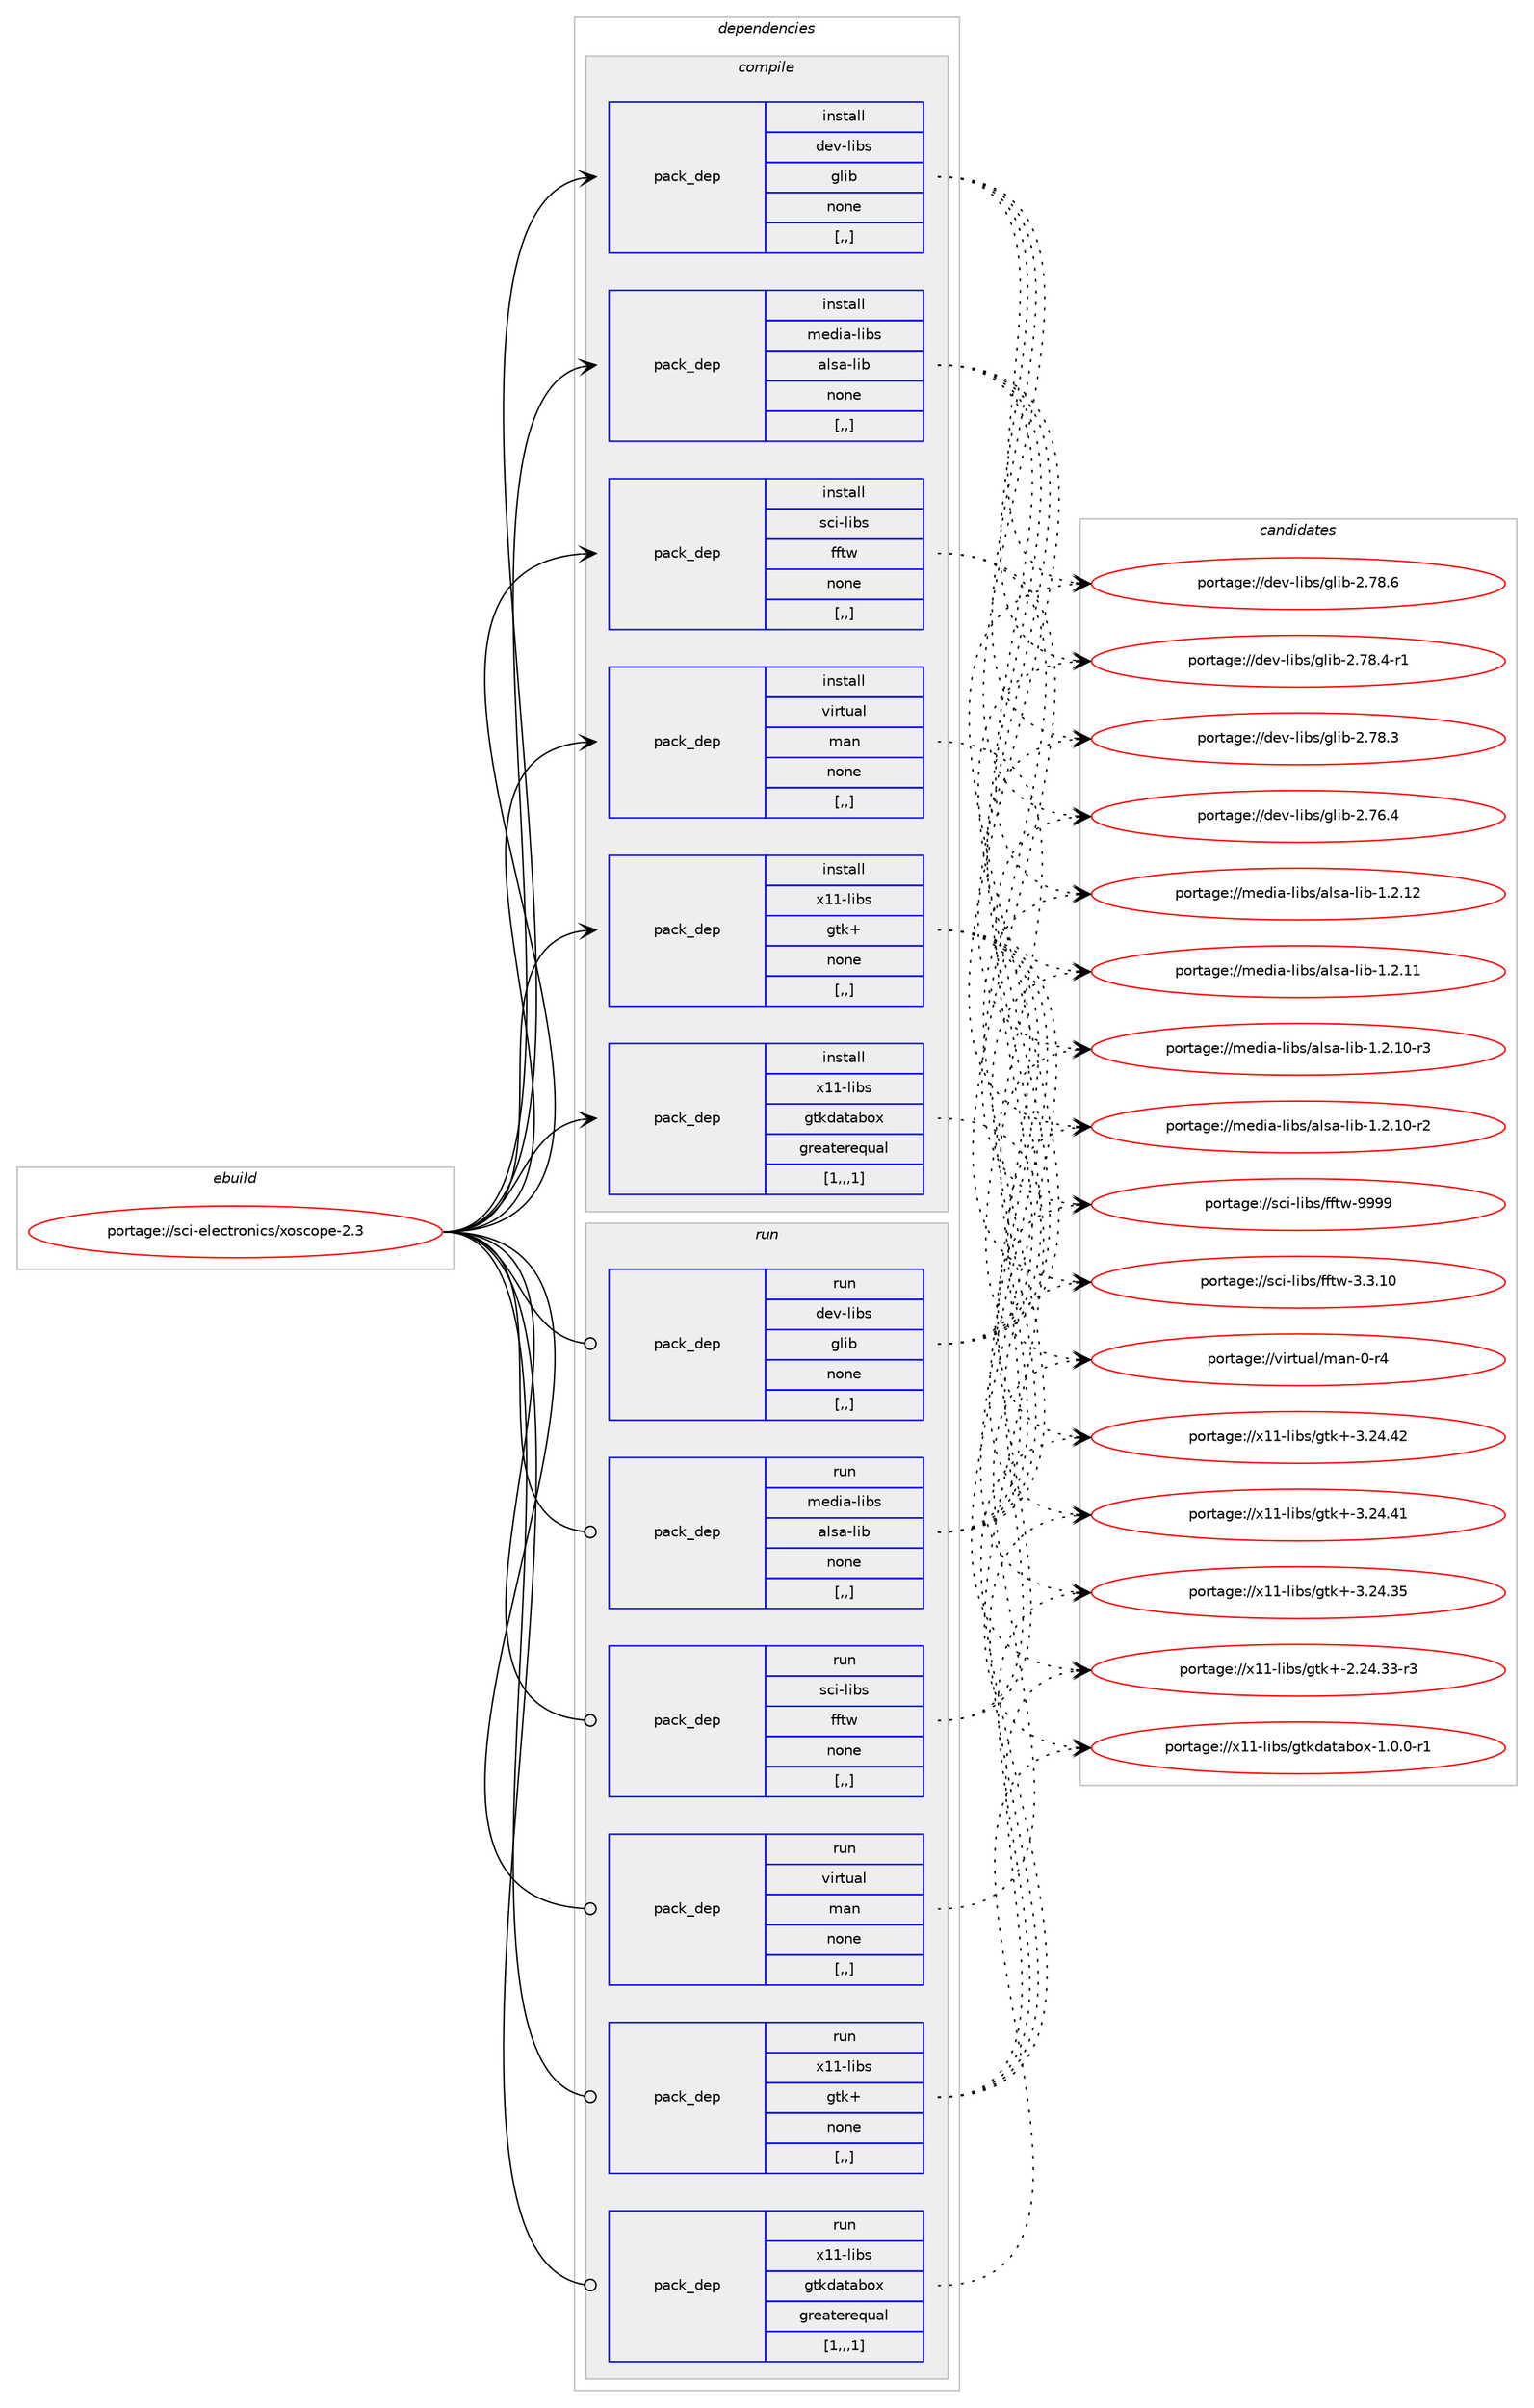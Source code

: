 digraph prolog {

# *************
# Graph options
# *************

newrank=true;
concentrate=true;
compound=true;
graph [rankdir=LR,fontname=Helvetica,fontsize=10,ranksep=1.5];#, ranksep=2.5, nodesep=0.2];
edge  [arrowhead=vee];
node  [fontname=Helvetica,fontsize=10];

# **********
# The ebuild
# **********

subgraph cluster_leftcol {
color=gray;
label=<<i>ebuild</i>>;
id [label="portage://sci-electronics/xoscope-2.3", color=red, width=4, href="../sci-electronics/xoscope-2.3.svg"];
}

# ****************
# The dependencies
# ****************

subgraph cluster_midcol {
color=gray;
label=<<i>dependencies</i>>;
subgraph cluster_compile {
fillcolor="#eeeeee";
style=filled;
label=<<i>compile</i>>;
subgraph pack288409 {
dependency395789 [label=<<TABLE BORDER="0" CELLBORDER="1" CELLSPACING="0" CELLPADDING="4" WIDTH="220"><TR><TD ROWSPAN="6" CELLPADDING="30">pack_dep</TD></TR><TR><TD WIDTH="110">install</TD></TR><TR><TD>dev-libs</TD></TR><TR><TD>glib</TD></TR><TR><TD>none</TD></TR><TR><TD>[,,]</TD></TR></TABLE>>, shape=none, color=blue];
}
id:e -> dependency395789:w [weight=20,style="solid",arrowhead="vee"];
subgraph pack288410 {
dependency395790 [label=<<TABLE BORDER="0" CELLBORDER="1" CELLSPACING="0" CELLPADDING="4" WIDTH="220"><TR><TD ROWSPAN="6" CELLPADDING="30">pack_dep</TD></TR><TR><TD WIDTH="110">install</TD></TR><TR><TD>media-libs</TD></TR><TR><TD>alsa-lib</TD></TR><TR><TD>none</TD></TR><TR><TD>[,,]</TD></TR></TABLE>>, shape=none, color=blue];
}
id:e -> dependency395790:w [weight=20,style="solid",arrowhead="vee"];
subgraph pack288411 {
dependency395791 [label=<<TABLE BORDER="0" CELLBORDER="1" CELLSPACING="0" CELLPADDING="4" WIDTH="220"><TR><TD ROWSPAN="6" CELLPADDING="30">pack_dep</TD></TR><TR><TD WIDTH="110">install</TD></TR><TR><TD>sci-libs</TD></TR><TR><TD>fftw</TD></TR><TR><TD>none</TD></TR><TR><TD>[,,]</TD></TR></TABLE>>, shape=none, color=blue];
}
id:e -> dependency395791:w [weight=20,style="solid",arrowhead="vee"];
subgraph pack288412 {
dependency395792 [label=<<TABLE BORDER="0" CELLBORDER="1" CELLSPACING="0" CELLPADDING="4" WIDTH="220"><TR><TD ROWSPAN="6" CELLPADDING="30">pack_dep</TD></TR><TR><TD WIDTH="110">install</TD></TR><TR><TD>virtual</TD></TR><TR><TD>man</TD></TR><TR><TD>none</TD></TR><TR><TD>[,,]</TD></TR></TABLE>>, shape=none, color=blue];
}
id:e -> dependency395792:w [weight=20,style="solid",arrowhead="vee"];
subgraph pack288413 {
dependency395793 [label=<<TABLE BORDER="0" CELLBORDER="1" CELLSPACING="0" CELLPADDING="4" WIDTH="220"><TR><TD ROWSPAN="6" CELLPADDING="30">pack_dep</TD></TR><TR><TD WIDTH="110">install</TD></TR><TR><TD>x11-libs</TD></TR><TR><TD>gtk+</TD></TR><TR><TD>none</TD></TR><TR><TD>[,,]</TD></TR></TABLE>>, shape=none, color=blue];
}
id:e -> dependency395793:w [weight=20,style="solid",arrowhead="vee"];
subgraph pack288414 {
dependency395794 [label=<<TABLE BORDER="0" CELLBORDER="1" CELLSPACING="0" CELLPADDING="4" WIDTH="220"><TR><TD ROWSPAN="6" CELLPADDING="30">pack_dep</TD></TR><TR><TD WIDTH="110">install</TD></TR><TR><TD>x11-libs</TD></TR><TR><TD>gtkdatabox</TD></TR><TR><TD>greaterequal</TD></TR><TR><TD>[1,,,1]</TD></TR></TABLE>>, shape=none, color=blue];
}
id:e -> dependency395794:w [weight=20,style="solid",arrowhead="vee"];
}
subgraph cluster_compileandrun {
fillcolor="#eeeeee";
style=filled;
label=<<i>compile and run</i>>;
}
subgraph cluster_run {
fillcolor="#eeeeee";
style=filled;
label=<<i>run</i>>;
subgraph pack288415 {
dependency395795 [label=<<TABLE BORDER="0" CELLBORDER="1" CELLSPACING="0" CELLPADDING="4" WIDTH="220"><TR><TD ROWSPAN="6" CELLPADDING="30">pack_dep</TD></TR><TR><TD WIDTH="110">run</TD></TR><TR><TD>dev-libs</TD></TR><TR><TD>glib</TD></TR><TR><TD>none</TD></TR><TR><TD>[,,]</TD></TR></TABLE>>, shape=none, color=blue];
}
id:e -> dependency395795:w [weight=20,style="solid",arrowhead="odot"];
subgraph pack288416 {
dependency395796 [label=<<TABLE BORDER="0" CELLBORDER="1" CELLSPACING="0" CELLPADDING="4" WIDTH="220"><TR><TD ROWSPAN="6" CELLPADDING="30">pack_dep</TD></TR><TR><TD WIDTH="110">run</TD></TR><TR><TD>media-libs</TD></TR><TR><TD>alsa-lib</TD></TR><TR><TD>none</TD></TR><TR><TD>[,,]</TD></TR></TABLE>>, shape=none, color=blue];
}
id:e -> dependency395796:w [weight=20,style="solid",arrowhead="odot"];
subgraph pack288417 {
dependency395797 [label=<<TABLE BORDER="0" CELLBORDER="1" CELLSPACING="0" CELLPADDING="4" WIDTH="220"><TR><TD ROWSPAN="6" CELLPADDING="30">pack_dep</TD></TR><TR><TD WIDTH="110">run</TD></TR><TR><TD>sci-libs</TD></TR><TR><TD>fftw</TD></TR><TR><TD>none</TD></TR><TR><TD>[,,]</TD></TR></TABLE>>, shape=none, color=blue];
}
id:e -> dependency395797:w [weight=20,style="solid",arrowhead="odot"];
subgraph pack288418 {
dependency395798 [label=<<TABLE BORDER="0" CELLBORDER="1" CELLSPACING="0" CELLPADDING="4" WIDTH="220"><TR><TD ROWSPAN="6" CELLPADDING="30">pack_dep</TD></TR><TR><TD WIDTH="110">run</TD></TR><TR><TD>virtual</TD></TR><TR><TD>man</TD></TR><TR><TD>none</TD></TR><TR><TD>[,,]</TD></TR></TABLE>>, shape=none, color=blue];
}
id:e -> dependency395798:w [weight=20,style="solid",arrowhead="odot"];
subgraph pack288419 {
dependency395799 [label=<<TABLE BORDER="0" CELLBORDER="1" CELLSPACING="0" CELLPADDING="4" WIDTH="220"><TR><TD ROWSPAN="6" CELLPADDING="30">pack_dep</TD></TR><TR><TD WIDTH="110">run</TD></TR><TR><TD>x11-libs</TD></TR><TR><TD>gtk+</TD></TR><TR><TD>none</TD></TR><TR><TD>[,,]</TD></TR></TABLE>>, shape=none, color=blue];
}
id:e -> dependency395799:w [weight=20,style="solid",arrowhead="odot"];
subgraph pack288420 {
dependency395800 [label=<<TABLE BORDER="0" CELLBORDER="1" CELLSPACING="0" CELLPADDING="4" WIDTH="220"><TR><TD ROWSPAN="6" CELLPADDING="30">pack_dep</TD></TR><TR><TD WIDTH="110">run</TD></TR><TR><TD>x11-libs</TD></TR><TR><TD>gtkdatabox</TD></TR><TR><TD>greaterequal</TD></TR><TR><TD>[1,,,1]</TD></TR></TABLE>>, shape=none, color=blue];
}
id:e -> dependency395800:w [weight=20,style="solid",arrowhead="odot"];
}
}

# **************
# The candidates
# **************

subgraph cluster_choices {
rank=same;
color=gray;
label=<<i>candidates</i>>;

subgraph choice288409 {
color=black;
nodesep=1;
choice1001011184510810598115471031081059845504655564654 [label="portage://dev-libs/glib-2.78.6", color=red, width=4,href="../dev-libs/glib-2.78.6.svg"];
choice10010111845108105981154710310810598455046555646524511449 [label="portage://dev-libs/glib-2.78.4-r1", color=red, width=4,href="../dev-libs/glib-2.78.4-r1.svg"];
choice1001011184510810598115471031081059845504655564651 [label="portage://dev-libs/glib-2.78.3", color=red, width=4,href="../dev-libs/glib-2.78.3.svg"];
choice1001011184510810598115471031081059845504655544652 [label="portage://dev-libs/glib-2.76.4", color=red, width=4,href="../dev-libs/glib-2.76.4.svg"];
dependency395789:e -> choice1001011184510810598115471031081059845504655564654:w [style=dotted,weight="100"];
dependency395789:e -> choice10010111845108105981154710310810598455046555646524511449:w [style=dotted,weight="100"];
dependency395789:e -> choice1001011184510810598115471031081059845504655564651:w [style=dotted,weight="100"];
dependency395789:e -> choice1001011184510810598115471031081059845504655544652:w [style=dotted,weight="100"];
}
subgraph choice288410 {
color=black;
nodesep=1;
choice109101100105974510810598115479710811597451081059845494650464950 [label="portage://media-libs/alsa-lib-1.2.12", color=red, width=4,href="../media-libs/alsa-lib-1.2.12.svg"];
choice109101100105974510810598115479710811597451081059845494650464949 [label="portage://media-libs/alsa-lib-1.2.11", color=red, width=4,href="../media-libs/alsa-lib-1.2.11.svg"];
choice1091011001059745108105981154797108115974510810598454946504649484511451 [label="portage://media-libs/alsa-lib-1.2.10-r3", color=red, width=4,href="../media-libs/alsa-lib-1.2.10-r3.svg"];
choice1091011001059745108105981154797108115974510810598454946504649484511450 [label="portage://media-libs/alsa-lib-1.2.10-r2", color=red, width=4,href="../media-libs/alsa-lib-1.2.10-r2.svg"];
dependency395790:e -> choice109101100105974510810598115479710811597451081059845494650464950:w [style=dotted,weight="100"];
dependency395790:e -> choice109101100105974510810598115479710811597451081059845494650464949:w [style=dotted,weight="100"];
dependency395790:e -> choice1091011001059745108105981154797108115974510810598454946504649484511451:w [style=dotted,weight="100"];
dependency395790:e -> choice1091011001059745108105981154797108115974510810598454946504649484511450:w [style=dotted,weight="100"];
}
subgraph choice288411 {
color=black;
nodesep=1;
choice115991054510810598115471021021161194557575757 [label="portage://sci-libs/fftw-9999", color=red, width=4,href="../sci-libs/fftw-9999.svg"];
choice1159910545108105981154710210211611945514651464948 [label="portage://sci-libs/fftw-3.3.10", color=red, width=4,href="../sci-libs/fftw-3.3.10.svg"];
dependency395791:e -> choice115991054510810598115471021021161194557575757:w [style=dotted,weight="100"];
dependency395791:e -> choice1159910545108105981154710210211611945514651464948:w [style=dotted,weight="100"];
}
subgraph choice288412 {
color=black;
nodesep=1;
choice11810511411611797108471099711045484511452 [label="portage://virtual/man-0-r4", color=red, width=4,href="../virtual/man-0-r4.svg"];
dependency395792:e -> choice11810511411611797108471099711045484511452:w [style=dotted,weight="100"];
}
subgraph choice288413 {
color=black;
nodesep=1;
choice1204949451081059811547103116107434551465052465250 [label="portage://x11-libs/gtk+-3.24.42", color=red, width=4,href="../x11-libs/gtk+-3.24.42.svg"];
choice1204949451081059811547103116107434551465052465249 [label="portage://x11-libs/gtk+-3.24.41", color=red, width=4,href="../x11-libs/gtk+-3.24.41.svg"];
choice1204949451081059811547103116107434551465052465153 [label="portage://x11-libs/gtk+-3.24.35", color=red, width=4,href="../x11-libs/gtk+-3.24.35.svg"];
choice12049494510810598115471031161074345504650524651514511451 [label="portage://x11-libs/gtk+-2.24.33-r3", color=red, width=4,href="../x11-libs/gtk+-2.24.33-r3.svg"];
dependency395793:e -> choice1204949451081059811547103116107434551465052465250:w [style=dotted,weight="100"];
dependency395793:e -> choice1204949451081059811547103116107434551465052465249:w [style=dotted,weight="100"];
dependency395793:e -> choice1204949451081059811547103116107434551465052465153:w [style=dotted,weight="100"];
dependency395793:e -> choice12049494510810598115471031161074345504650524651514511451:w [style=dotted,weight="100"];
}
subgraph choice288414 {
color=black;
nodesep=1;
choice12049494510810598115471031161071009711697981111204549464846484511449 [label="portage://x11-libs/gtkdatabox-1.0.0-r1", color=red, width=4,href="../x11-libs/gtkdatabox-1.0.0-r1.svg"];
dependency395794:e -> choice12049494510810598115471031161071009711697981111204549464846484511449:w [style=dotted,weight="100"];
}
subgraph choice288415 {
color=black;
nodesep=1;
choice1001011184510810598115471031081059845504655564654 [label="portage://dev-libs/glib-2.78.6", color=red, width=4,href="../dev-libs/glib-2.78.6.svg"];
choice10010111845108105981154710310810598455046555646524511449 [label="portage://dev-libs/glib-2.78.4-r1", color=red, width=4,href="../dev-libs/glib-2.78.4-r1.svg"];
choice1001011184510810598115471031081059845504655564651 [label="portage://dev-libs/glib-2.78.3", color=red, width=4,href="../dev-libs/glib-2.78.3.svg"];
choice1001011184510810598115471031081059845504655544652 [label="portage://dev-libs/glib-2.76.4", color=red, width=4,href="../dev-libs/glib-2.76.4.svg"];
dependency395795:e -> choice1001011184510810598115471031081059845504655564654:w [style=dotted,weight="100"];
dependency395795:e -> choice10010111845108105981154710310810598455046555646524511449:w [style=dotted,weight="100"];
dependency395795:e -> choice1001011184510810598115471031081059845504655564651:w [style=dotted,weight="100"];
dependency395795:e -> choice1001011184510810598115471031081059845504655544652:w [style=dotted,weight="100"];
}
subgraph choice288416 {
color=black;
nodesep=1;
choice109101100105974510810598115479710811597451081059845494650464950 [label="portage://media-libs/alsa-lib-1.2.12", color=red, width=4,href="../media-libs/alsa-lib-1.2.12.svg"];
choice109101100105974510810598115479710811597451081059845494650464949 [label="portage://media-libs/alsa-lib-1.2.11", color=red, width=4,href="../media-libs/alsa-lib-1.2.11.svg"];
choice1091011001059745108105981154797108115974510810598454946504649484511451 [label="portage://media-libs/alsa-lib-1.2.10-r3", color=red, width=4,href="../media-libs/alsa-lib-1.2.10-r3.svg"];
choice1091011001059745108105981154797108115974510810598454946504649484511450 [label="portage://media-libs/alsa-lib-1.2.10-r2", color=red, width=4,href="../media-libs/alsa-lib-1.2.10-r2.svg"];
dependency395796:e -> choice109101100105974510810598115479710811597451081059845494650464950:w [style=dotted,weight="100"];
dependency395796:e -> choice109101100105974510810598115479710811597451081059845494650464949:w [style=dotted,weight="100"];
dependency395796:e -> choice1091011001059745108105981154797108115974510810598454946504649484511451:w [style=dotted,weight="100"];
dependency395796:e -> choice1091011001059745108105981154797108115974510810598454946504649484511450:w [style=dotted,weight="100"];
}
subgraph choice288417 {
color=black;
nodesep=1;
choice115991054510810598115471021021161194557575757 [label="portage://sci-libs/fftw-9999", color=red, width=4,href="../sci-libs/fftw-9999.svg"];
choice1159910545108105981154710210211611945514651464948 [label="portage://sci-libs/fftw-3.3.10", color=red, width=4,href="../sci-libs/fftw-3.3.10.svg"];
dependency395797:e -> choice115991054510810598115471021021161194557575757:w [style=dotted,weight="100"];
dependency395797:e -> choice1159910545108105981154710210211611945514651464948:w [style=dotted,weight="100"];
}
subgraph choice288418 {
color=black;
nodesep=1;
choice11810511411611797108471099711045484511452 [label="portage://virtual/man-0-r4", color=red, width=4,href="../virtual/man-0-r4.svg"];
dependency395798:e -> choice11810511411611797108471099711045484511452:w [style=dotted,weight="100"];
}
subgraph choice288419 {
color=black;
nodesep=1;
choice1204949451081059811547103116107434551465052465250 [label="portage://x11-libs/gtk+-3.24.42", color=red, width=4,href="../x11-libs/gtk+-3.24.42.svg"];
choice1204949451081059811547103116107434551465052465249 [label="portage://x11-libs/gtk+-3.24.41", color=red, width=4,href="../x11-libs/gtk+-3.24.41.svg"];
choice1204949451081059811547103116107434551465052465153 [label="portage://x11-libs/gtk+-3.24.35", color=red, width=4,href="../x11-libs/gtk+-3.24.35.svg"];
choice12049494510810598115471031161074345504650524651514511451 [label="portage://x11-libs/gtk+-2.24.33-r3", color=red, width=4,href="../x11-libs/gtk+-2.24.33-r3.svg"];
dependency395799:e -> choice1204949451081059811547103116107434551465052465250:w [style=dotted,weight="100"];
dependency395799:e -> choice1204949451081059811547103116107434551465052465249:w [style=dotted,weight="100"];
dependency395799:e -> choice1204949451081059811547103116107434551465052465153:w [style=dotted,weight="100"];
dependency395799:e -> choice12049494510810598115471031161074345504650524651514511451:w [style=dotted,weight="100"];
}
subgraph choice288420 {
color=black;
nodesep=1;
choice12049494510810598115471031161071009711697981111204549464846484511449 [label="portage://x11-libs/gtkdatabox-1.0.0-r1", color=red, width=4,href="../x11-libs/gtkdatabox-1.0.0-r1.svg"];
dependency395800:e -> choice12049494510810598115471031161071009711697981111204549464846484511449:w [style=dotted,weight="100"];
}
}

}
